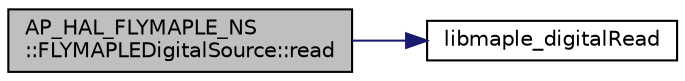 digraph "AP_HAL_FLYMAPLE_NS::FLYMAPLEDigitalSource::read"
{
 // INTERACTIVE_SVG=YES
  edge [fontname="Helvetica",fontsize="10",labelfontname="Helvetica",labelfontsize="10"];
  node [fontname="Helvetica",fontsize="10",shape=record];
  rankdir="LR";
  Node1 [label="AP_HAL_FLYMAPLE_NS\l::FLYMAPLEDigitalSource::read",height=0.2,width=0.4,color="black", fillcolor="grey75", style="filled" fontcolor="black"];
  Node1 -> Node2 [color="midnightblue",fontsize="10",style="solid",fontname="Helvetica"];
  Node2 [label="libmaple_digitalRead",height=0.2,width=0.4,color="black", fillcolor="white", style="filled",URL="$AP__HAL__FLYMAPLE_2GPIO_8cpp.html#adea255e832d3c12b358ffaf228f9cb8c"];
}

